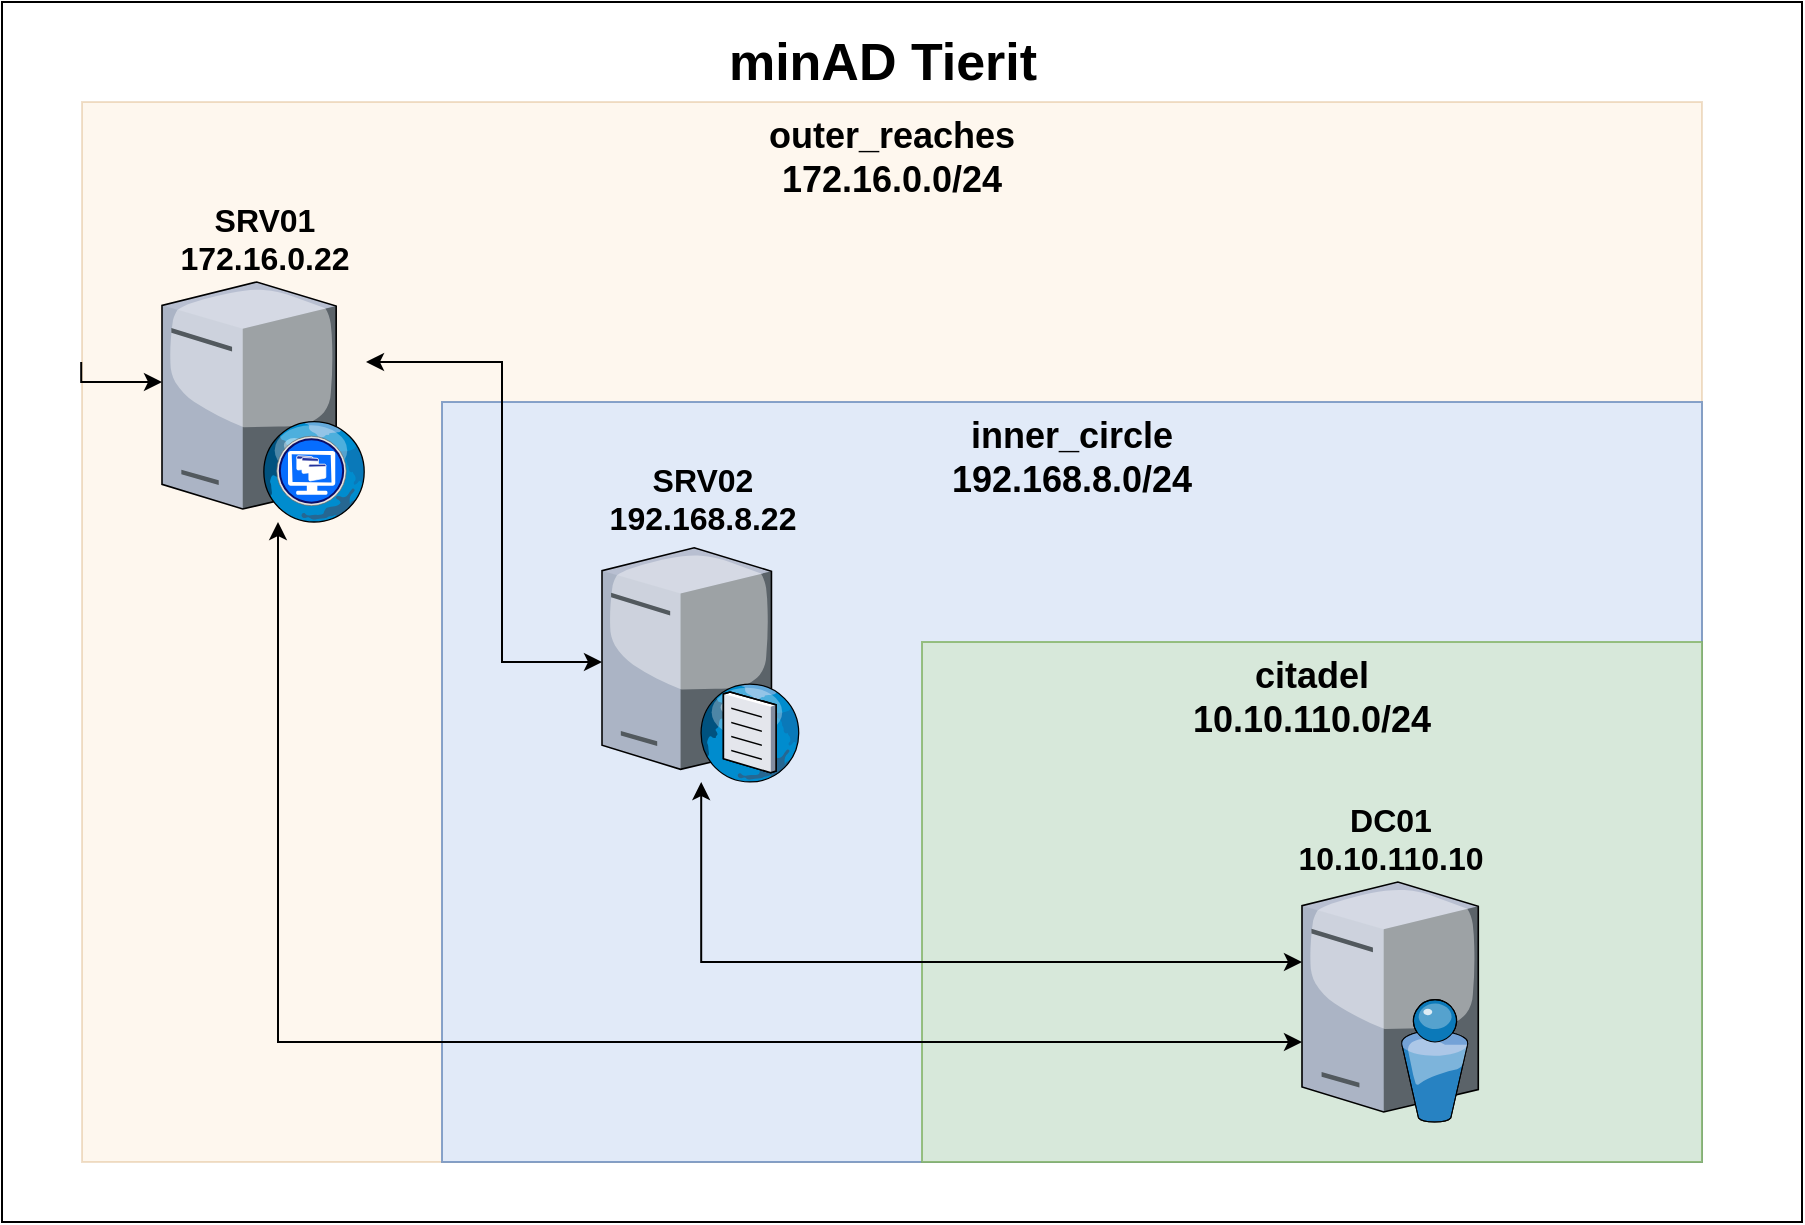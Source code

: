 <mxfile version="17.2.4" type="device"><diagram name="Page-1" id="e3a06f82-3646-2815-327d-82caf3d4e204"><mxGraphModel dx="1185" dy="721" grid="1" gridSize="10" guides="1" tooltips="1" connect="1" arrows="1" fold="1" page="1" pageScale="1.5" pageWidth="1169" pageHeight="826" background="none" math="0" shadow="0"><root><mxCell id="0" style=";html=1;"/><mxCell id="1" style=";html=1;" parent="0"/><mxCell id="bGoVK-sDFNB5LfRDewBl-7" value="" style="rounded=0;whiteSpace=wrap;html=1;fontSize=26;" vertex="1" parent="1"><mxGeometry x="590" y="250" width="900" height="610" as="geometry"/></mxCell><mxCell id="6a7d8f32e03d9370-57" value="&lt;div style=&quot;font-size: 18px&quot;&gt;&lt;font style=&quot;font-size: 18px&quot;&gt;outer_reaches&lt;/font&gt;&lt;/div&gt;&lt;div style=&quot;font-size: 18px&quot;&gt;&lt;font style=&quot;font-size: 18px&quot;&gt;172.16.0.0/24&lt;/font&gt;&lt;br&gt;&lt;/div&gt;" style="whiteSpace=wrap;html=1;fillColor=#fad7ac;fontSize=14;strokeColor=#b46504;verticalAlign=top;fontStyle=1;opacity=20;" parent="1" vertex="1"><mxGeometry x="630" y="300" width="810" height="530" as="geometry"/></mxCell><mxCell id="6a7d8f32e03d9370-62" value="minAD Tierit" style="text;strokeColor=none;fillColor=none;html=1;fontSize=26;fontStyle=1;verticalAlign=middle;align=center;" parent="1" vertex="1"><mxGeometry x="599.5" y="260" width="861" height="40" as="geometry"/></mxCell><mxCell id="bGoVK-sDFNB5LfRDewBl-8" value="&lt;div style=&quot;font-size: 18px&quot;&gt;&lt;font style=&quot;font-size: 18px&quot;&gt;inner_circle&lt;/font&gt;&lt;/div&gt;&lt;div style=&quot;font-size: 18px&quot;&gt;&lt;font style=&quot;font-size: 18px&quot;&gt;192.168.8.0/24&lt;/font&gt;&lt;br&gt;&lt;/div&gt;" style="whiteSpace=wrap;html=1;fillColor=#dae8fc;fontSize=14;strokeColor=#6c8ebf;verticalAlign=top;fontStyle=1;opacity=80;" vertex="1" parent="1"><mxGeometry x="810" y="450" width="630" height="380" as="geometry"/></mxCell><mxCell id="bGoVK-sDFNB5LfRDewBl-9" value="&lt;div style=&quot;font-size: 18px&quot;&gt;&lt;font style=&quot;font-size: 18px&quot;&gt;citadel&lt;/font&gt;&lt;/div&gt;&lt;div style=&quot;font-size: 18px&quot;&gt;&lt;font style=&quot;font-size: 18px&quot;&gt;10.10.110.0/24&lt;/font&gt;&lt;br&gt;&lt;/div&gt;" style="whiteSpace=wrap;html=1;fillColor=#d5e8d4;fontSize=14;strokeColor=#82b366;verticalAlign=top;fontStyle=1;opacity=80;" vertex="1" parent="1"><mxGeometry x="1050" y="570" width="390" height="260" as="geometry"/></mxCell><mxCell id="NqMBTkHpHUBlxjQ2FLTl-3" value="&lt;div style=&quot;font-size: 16px&quot;&gt;&lt;font style=&quot;font-size: 16px&quot;&gt;DC01&lt;/font&gt;&lt;/div&gt;&lt;div style=&quot;font-size: 16px&quot;&gt;&lt;font style=&quot;font-size: 16px&quot;&gt;10.10.110.10&lt;/font&gt;&lt;br&gt;&lt;/div&gt;" style="verticalLabelPosition=top;sketch=0;aspect=fixed;html=1;verticalAlign=bottom;strokeColor=#82b366;align=center;outlineConnect=0;shape=mxgraph.citrix.directory_server;labelPosition=center;fontSize=14;fontStyle=1;fillColor=#d5e8d4;" parent="1" vertex="1"><mxGeometry x="1240" y="690" width="88.14" height="120" as="geometry"/></mxCell><mxCell id="bGoVK-sDFNB5LfRDewBl-16" style="edgeStyle=orthogonalEdgeStyle;rounded=0;orthogonalLoop=1;jettySize=auto;html=1;fontSize=26;startArrow=classic;startFill=1;" edge="1" parent="1" source="NqMBTkHpHUBlxjQ2FLTl-4" target="NqMBTkHpHUBlxjQ2FLTl-3"><mxGeometry relative="1" as="geometry"><Array as="points"><mxPoint x="940" y="730"/></Array></mxGeometry></mxCell><mxCell id="NqMBTkHpHUBlxjQ2FLTl-4" value="&lt;font style=&quot;font-size: 16px&quot;&gt;SRV02&lt;br&gt;&lt;/font&gt;&lt;div style=&quot;font-size: 16px&quot;&gt;&lt;font style=&quot;font-size: 16px&quot;&gt;192.168.8.22&lt;/font&gt;&lt;br&gt;&lt;/div&gt;" style="verticalLabelPosition=top;sketch=0;aspect=fixed;html=1;verticalAlign=bottom;strokeColor=none;align=center;outlineConnect=0;shape=mxgraph.citrix.dns_server;labelPosition=center;fontSize=14;fontStyle=1" parent="1" vertex="1"><mxGeometry x="890" y="520" width="99.24" height="120" as="geometry"/></mxCell><mxCell id="bGoVK-sDFNB5LfRDewBl-14" style="edgeStyle=orthogonalEdgeStyle;rounded=0;orthogonalLoop=1;jettySize=auto;html=1;fontSize=26;startArrow=classic;startFill=1;" edge="1" parent="1" source="NqMBTkHpHUBlxjQ2FLTl-5" target="NqMBTkHpHUBlxjQ2FLTl-3"><mxGeometry relative="1" as="geometry"><Array as="points"><mxPoint x="728" y="770"/></Array></mxGeometry></mxCell><mxCell id="bGoVK-sDFNB5LfRDewBl-15" style="edgeStyle=orthogonalEdgeStyle;rounded=0;orthogonalLoop=1;jettySize=auto;html=1;fontSize=26;startArrow=classic;startFill=1;" edge="1" parent="1" source="NqMBTkHpHUBlxjQ2FLTl-5" target="NqMBTkHpHUBlxjQ2FLTl-4"><mxGeometry relative="1" as="geometry"><mxPoint x="770" y="430" as="sourcePoint"/><Array as="points"><mxPoint x="840" y="430"/><mxPoint x="840" y="580"/></Array></mxGeometry></mxCell><mxCell id="bGoVK-sDFNB5LfRDewBl-18" style="edgeStyle=orthogonalEdgeStyle;rounded=0;orthogonalLoop=1;jettySize=auto;html=1;entryX=0.044;entryY=0.295;entryDx=0;entryDy=0;entryPerimeter=0;fontSize=26;startArrow=classic;startFill=1;endArrow=none;endFill=0;" edge="1" parent="1" source="NqMBTkHpHUBlxjQ2FLTl-5" target="bGoVK-sDFNB5LfRDewBl-7"><mxGeometry relative="1" as="geometry"><Array as="points"><mxPoint x="630" y="440"/></Array></mxGeometry></mxCell><mxCell id="NqMBTkHpHUBlxjQ2FLTl-5" value="&lt;div style=&quot;font-size: 16px&quot;&gt;&lt;font style=&quot;font-size: 16px&quot;&gt;SRV01&lt;/font&gt;&lt;/div&gt;&lt;div style=&quot;font-size: 16px&quot;&gt;&lt;font style=&quot;font-size: 16px&quot;&gt;172.16.0.22&lt;/font&gt;&lt;br&gt;&lt;/div&gt;" style="verticalLabelPosition=top;sketch=0;aspect=fixed;html=1;verticalAlign=bottom;strokeColor=none;align=center;outlineConnect=0;shape=mxgraph.citrix.desktop_web;labelPosition=center;fontSize=14;fontStyle=1" parent="1" vertex="1"><mxGeometry x="670" y="390" width="102" height="120" as="geometry"/></mxCell></root></mxGraphModel></diagram></mxfile>